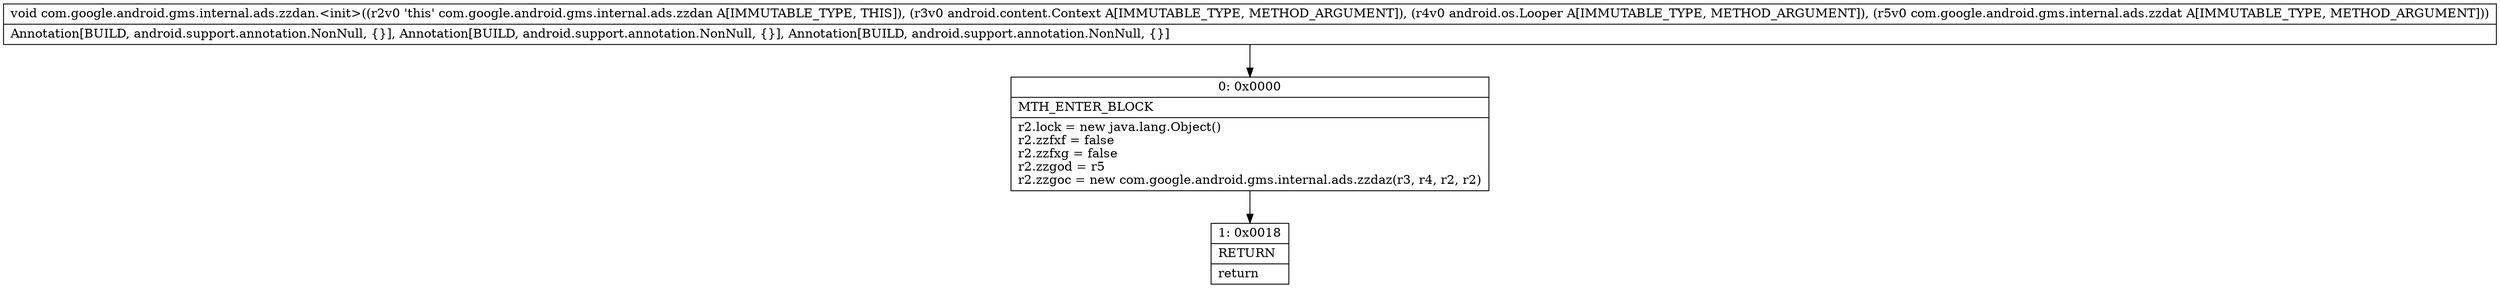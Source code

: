digraph "CFG forcom.google.android.gms.internal.ads.zzdan.\<init\>(Landroid\/content\/Context;Landroid\/os\/Looper;Lcom\/google\/android\/gms\/internal\/ads\/zzdat;)V" {
Node_0 [shape=record,label="{0\:\ 0x0000|MTH_ENTER_BLOCK\l|r2.lock = new java.lang.Object()\lr2.zzfxf = false\lr2.zzfxg = false\lr2.zzgod = r5\lr2.zzgoc = new com.google.android.gms.internal.ads.zzdaz(r3, r4, r2, r2)\l}"];
Node_1 [shape=record,label="{1\:\ 0x0018|RETURN\l|return\l}"];
MethodNode[shape=record,label="{void com.google.android.gms.internal.ads.zzdan.\<init\>((r2v0 'this' com.google.android.gms.internal.ads.zzdan A[IMMUTABLE_TYPE, THIS]), (r3v0 android.content.Context A[IMMUTABLE_TYPE, METHOD_ARGUMENT]), (r4v0 android.os.Looper A[IMMUTABLE_TYPE, METHOD_ARGUMENT]), (r5v0 com.google.android.gms.internal.ads.zzdat A[IMMUTABLE_TYPE, METHOD_ARGUMENT]))  | Annotation[BUILD, android.support.annotation.NonNull, \{\}], Annotation[BUILD, android.support.annotation.NonNull, \{\}], Annotation[BUILD, android.support.annotation.NonNull, \{\}]\l}"];
MethodNode -> Node_0;
Node_0 -> Node_1;
}

